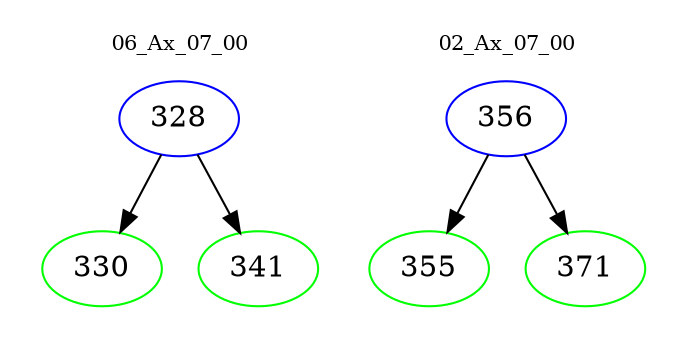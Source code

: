 digraph{
subgraph cluster_0 {
color = white
label = "06_Ax_07_00";
fontsize=10;
T0_328 [label="328", color="blue"]
T0_328 -> T0_330 [color="black"]
T0_330 [label="330", color="green"]
T0_328 -> T0_341 [color="black"]
T0_341 [label="341", color="green"]
}
subgraph cluster_1 {
color = white
label = "02_Ax_07_00";
fontsize=10;
T1_356 [label="356", color="blue"]
T1_356 -> T1_355 [color="black"]
T1_355 [label="355", color="green"]
T1_356 -> T1_371 [color="black"]
T1_371 [label="371", color="green"]
}
}
